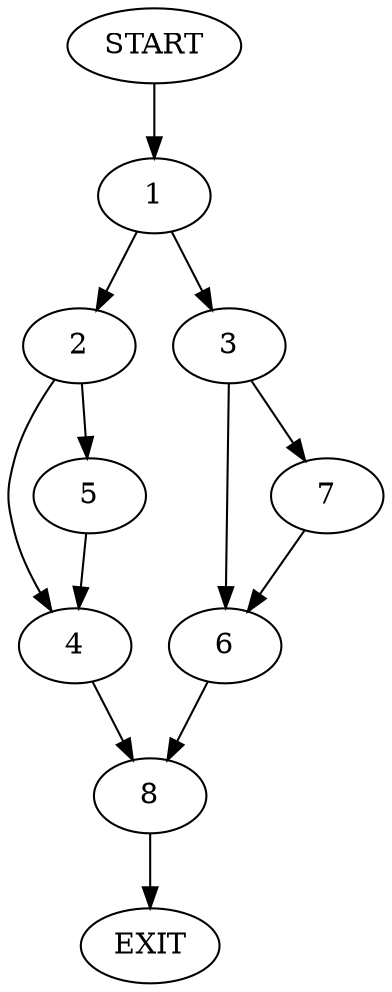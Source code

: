 digraph {
0 [label="START"]
9 [label="EXIT"]
0 -> 1
1 -> 2
1 -> 3
2 -> 4
2 -> 5
3 -> 6
3 -> 7
7 -> 6
6 -> 8
8 -> 9
4 -> 8
5 -> 4
}
